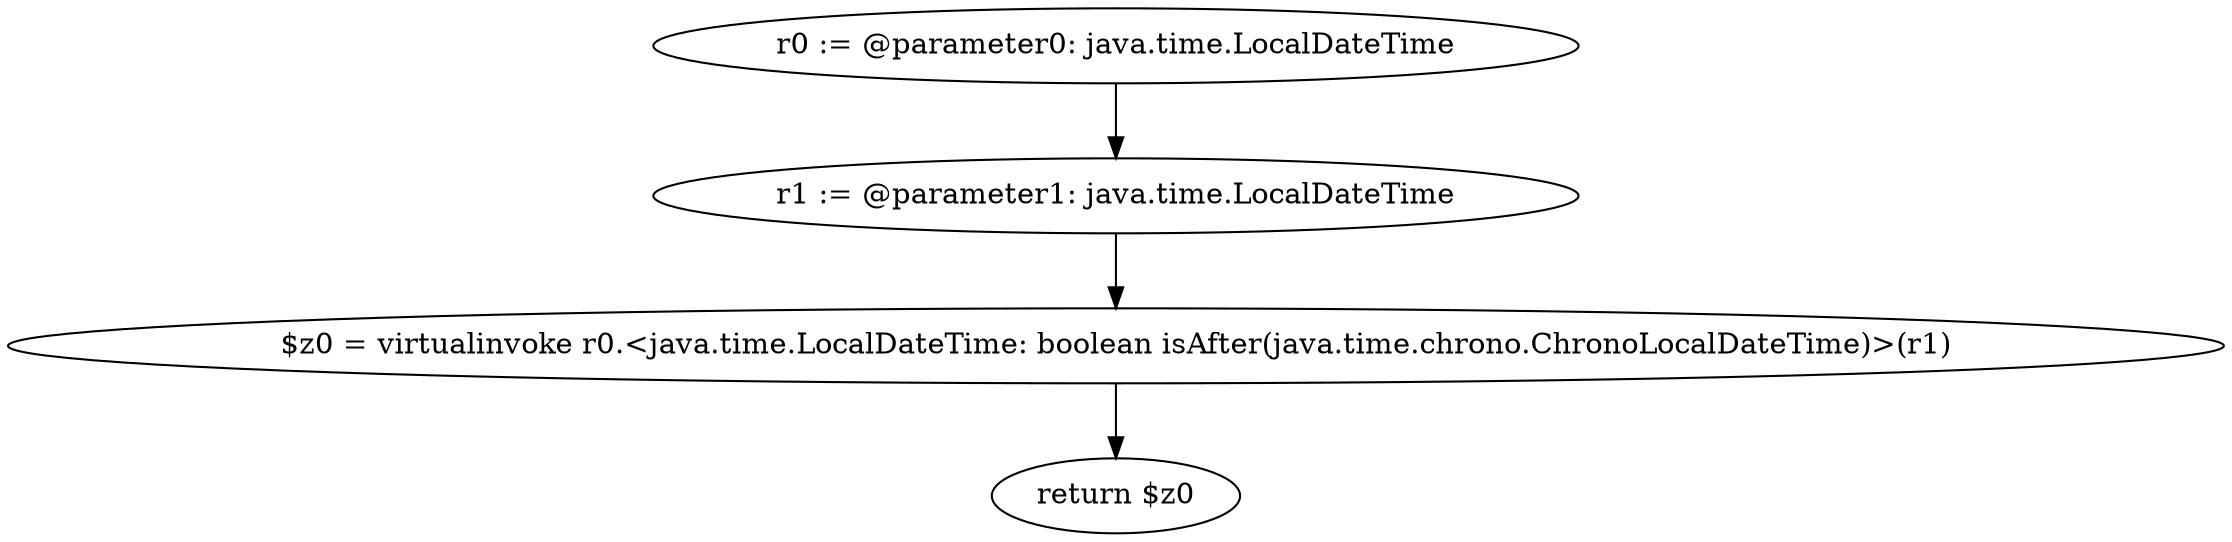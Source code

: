 digraph "unitGraph" {
    "r0 := @parameter0: java.time.LocalDateTime"
    "r1 := @parameter1: java.time.LocalDateTime"
    "$z0 = virtualinvoke r0.<java.time.LocalDateTime: boolean isAfter(java.time.chrono.ChronoLocalDateTime)>(r1)"
    "return $z0"
    "r0 := @parameter0: java.time.LocalDateTime"->"r1 := @parameter1: java.time.LocalDateTime";
    "r1 := @parameter1: java.time.LocalDateTime"->"$z0 = virtualinvoke r0.<java.time.LocalDateTime: boolean isAfter(java.time.chrono.ChronoLocalDateTime)>(r1)";
    "$z0 = virtualinvoke r0.<java.time.LocalDateTime: boolean isAfter(java.time.chrono.ChronoLocalDateTime)>(r1)"->"return $z0";
}
